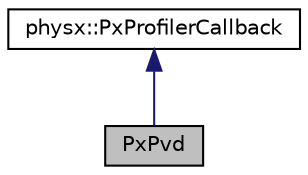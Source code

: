 digraph "PxPvd"
{
  edge [fontname="Helvetica",fontsize="10",labelfontname="Helvetica",labelfontsize="10"];
  node [fontname="Helvetica",fontsize="10",shape=record];
  Node2 [label="PxPvd",height=0.2,width=0.4,color="black", fillcolor="grey75", style="filled", fontcolor="black"];
  Node3 -> Node2 [dir="back",color="midnightblue",fontsize="10",style="solid",fontname="Helvetica"];
  Node3 [label="physx::PxProfilerCallback",height=0.2,width=0.4,color="black", fillcolor="white", style="filled",URL="$classphysx_1_1PxProfilerCallback.html",tooltip="The pure virtual callback interface for general purpose instrumentation and profiling of GameWorks mo..."];
}
